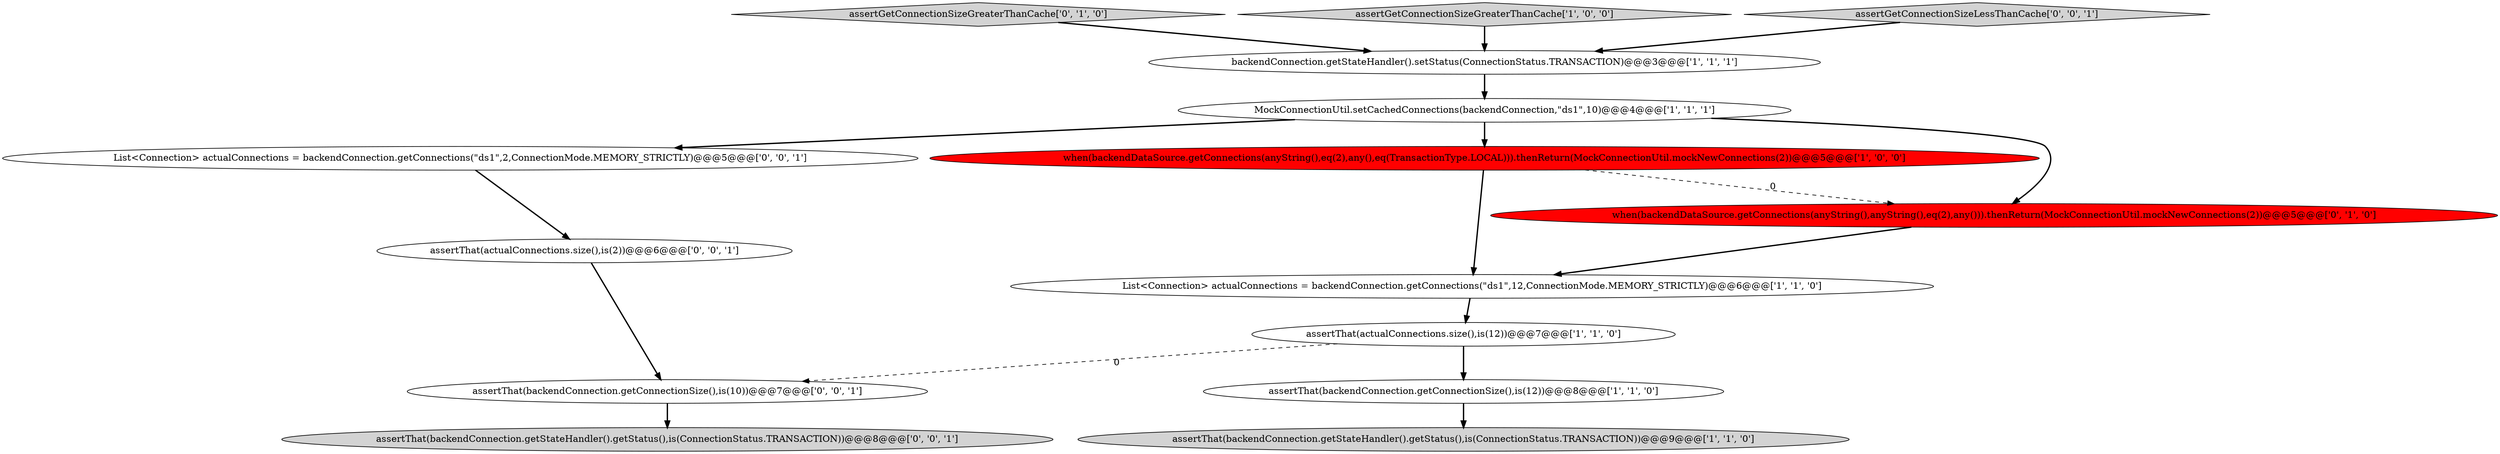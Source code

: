 digraph {
7 [style = filled, label = "List<Connection> actualConnections = backendConnection.getConnections(\"ds1\",12,ConnectionMode.MEMORY_STRICTLY)@@@6@@@['1', '1', '0']", fillcolor = white, shape = ellipse image = "AAA0AAABBB1BBB"];
8 [style = filled, label = "assertGetConnectionSizeGreaterThanCache['0', '1', '0']", fillcolor = lightgray, shape = diamond image = "AAA0AAABBB2BBB"];
9 [style = filled, label = "when(backendDataSource.getConnections(anyString(),anyString(),eq(2),any())).thenReturn(MockConnectionUtil.mockNewConnections(2))@@@5@@@['0', '1', '0']", fillcolor = red, shape = ellipse image = "AAA1AAABBB2BBB"];
5 [style = filled, label = "assertThat(backendConnection.getConnectionSize(),is(12))@@@8@@@['1', '1', '0']", fillcolor = white, shape = ellipse image = "AAA0AAABBB1BBB"];
0 [style = filled, label = "assertThat(actualConnections.size(),is(12))@@@7@@@['1', '1', '0']", fillcolor = white, shape = ellipse image = "AAA0AAABBB1BBB"];
6 [style = filled, label = "backendConnection.getStateHandler().setStatus(ConnectionStatus.TRANSACTION)@@@3@@@['1', '1', '1']", fillcolor = white, shape = ellipse image = "AAA0AAABBB1BBB"];
10 [style = filled, label = "assertThat(backendConnection.getStateHandler().getStatus(),is(ConnectionStatus.TRANSACTION))@@@8@@@['0', '0', '1']", fillcolor = lightgray, shape = ellipse image = "AAA0AAABBB3BBB"];
11 [style = filled, label = "List<Connection> actualConnections = backendConnection.getConnections(\"ds1\",2,ConnectionMode.MEMORY_STRICTLY)@@@5@@@['0', '0', '1']", fillcolor = white, shape = ellipse image = "AAA0AAABBB3BBB"];
3 [style = filled, label = "MockConnectionUtil.setCachedConnections(backendConnection,\"ds1\",10)@@@4@@@['1', '1', '1']", fillcolor = white, shape = ellipse image = "AAA0AAABBB1BBB"];
1 [style = filled, label = "assertThat(backendConnection.getStateHandler().getStatus(),is(ConnectionStatus.TRANSACTION))@@@9@@@['1', '1', '0']", fillcolor = lightgray, shape = ellipse image = "AAA0AAABBB1BBB"];
12 [style = filled, label = "assertThat(actualConnections.size(),is(2))@@@6@@@['0', '0', '1']", fillcolor = white, shape = ellipse image = "AAA0AAABBB3BBB"];
4 [style = filled, label = "when(backendDataSource.getConnections(anyString(),eq(2),any(),eq(TransactionType.LOCAL))).thenReturn(MockConnectionUtil.mockNewConnections(2))@@@5@@@['1', '0', '0']", fillcolor = red, shape = ellipse image = "AAA1AAABBB1BBB"];
13 [style = filled, label = "assertThat(backendConnection.getConnectionSize(),is(10))@@@7@@@['0', '0', '1']", fillcolor = white, shape = ellipse image = "AAA0AAABBB3BBB"];
2 [style = filled, label = "assertGetConnectionSizeGreaterThanCache['1', '0', '0']", fillcolor = lightgray, shape = diamond image = "AAA0AAABBB1BBB"];
14 [style = filled, label = "assertGetConnectionSizeLessThanCache['0', '0', '1']", fillcolor = lightgray, shape = diamond image = "AAA0AAABBB3BBB"];
3->11 [style = bold, label=""];
3->9 [style = bold, label=""];
13->10 [style = bold, label=""];
6->3 [style = bold, label=""];
5->1 [style = bold, label=""];
12->13 [style = bold, label=""];
4->9 [style = dashed, label="0"];
7->0 [style = bold, label=""];
8->6 [style = bold, label=""];
11->12 [style = bold, label=""];
9->7 [style = bold, label=""];
3->4 [style = bold, label=""];
2->6 [style = bold, label=""];
14->6 [style = bold, label=""];
4->7 [style = bold, label=""];
0->13 [style = dashed, label="0"];
0->5 [style = bold, label=""];
}
